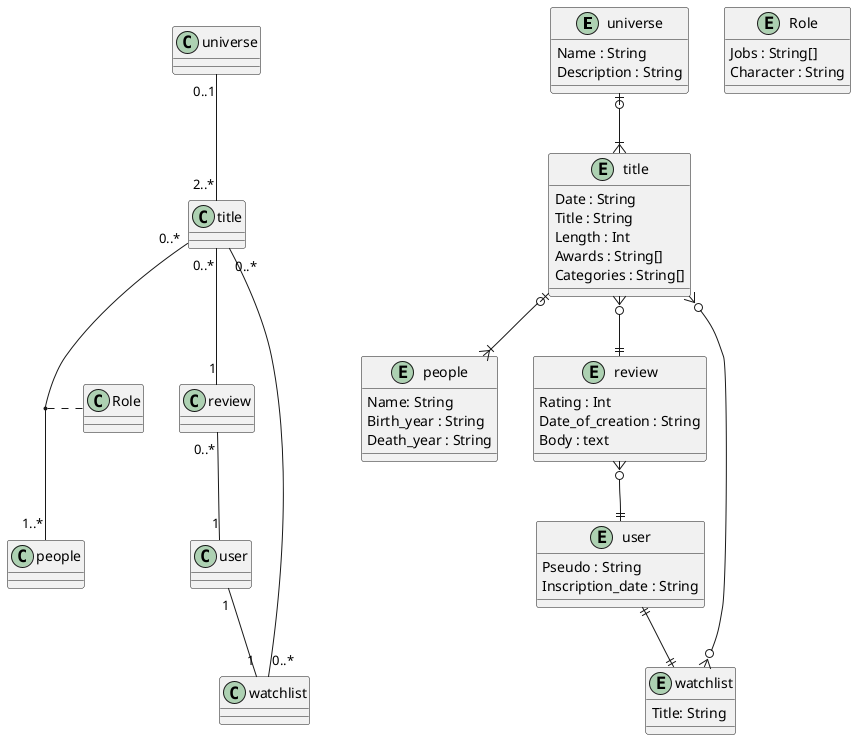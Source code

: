 @startuml

entity "universe" as e1 {
	Name : String    
    	Description : String
}

entity "title" as e2 {
	Date : String
	Title : String
	Length : Int
	Awards : String[]
	Categories : String[]
}

entity "people" as e3 {
	Name: String
	Birth_year : String
	Death_year : String
}

entity "watchlist" as e4 {
	Title: String
}

entity "user" as e5 {
	Pseudo : String
	Inscription_date : String
}

entity "review" as e6 {
	Rating : Int
	Date_of_creation : String
	Body : text
}

universe "0..1" -- "2..*" title
title "0..*" -- "1..*" people
title "0..*" -- "1" review
review "0..*" -- "1" user
user "1" -- "1" watchlist
watchlist "0..*" -- "0..*" title

(title, people) .. Role

entity "Role" as e7 {
    Jobs : String[]
    Character : String
}

e1 |o--|{ e2 
e2 |o--|{ e3 
e2 }o--|| e6 
e6 }o--|| e5 
e5 ||--|| e4
e4 }o--o{ e2

@enduml

